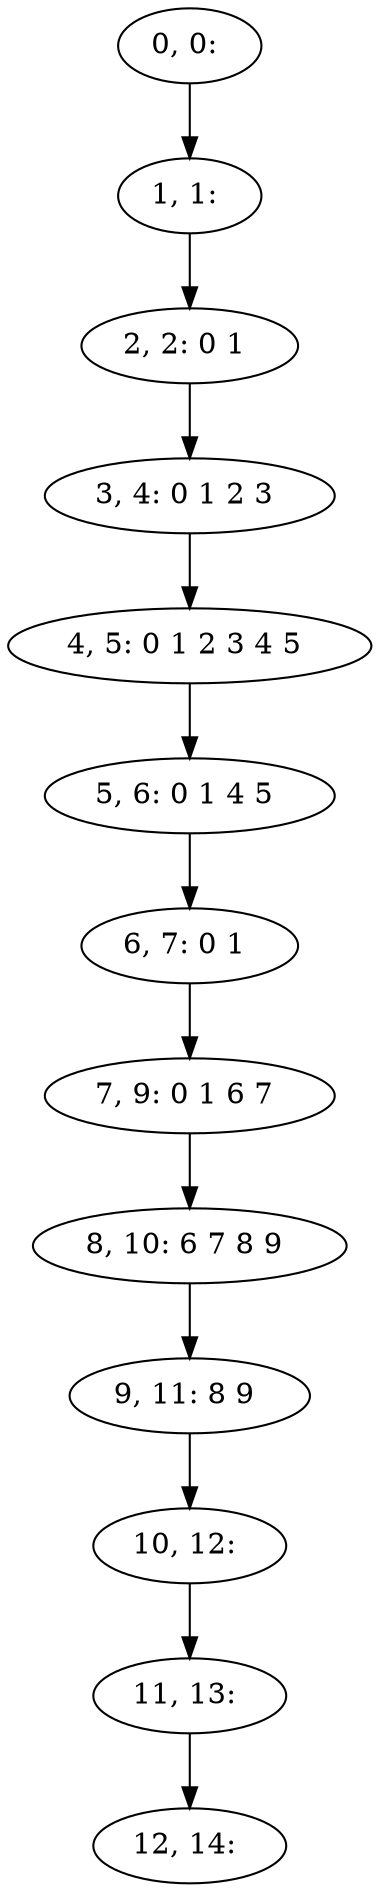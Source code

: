 digraph G {
0[label="0, 0: "];
1[label="1, 1: "];
2[label="2, 2: 0 1 "];
3[label="3, 4: 0 1 2 3 "];
4[label="4, 5: 0 1 2 3 4 5 "];
5[label="5, 6: 0 1 4 5 "];
6[label="6, 7: 0 1 "];
7[label="7, 9: 0 1 6 7 "];
8[label="8, 10: 6 7 8 9 "];
9[label="9, 11: 8 9 "];
10[label="10, 12: "];
11[label="11, 13: "];
12[label="12, 14: "];
0->1 ;
1->2 ;
2->3 ;
3->4 ;
4->5 ;
5->6 ;
6->7 ;
7->8 ;
8->9 ;
9->10 ;
10->11 ;
11->12 ;
}
